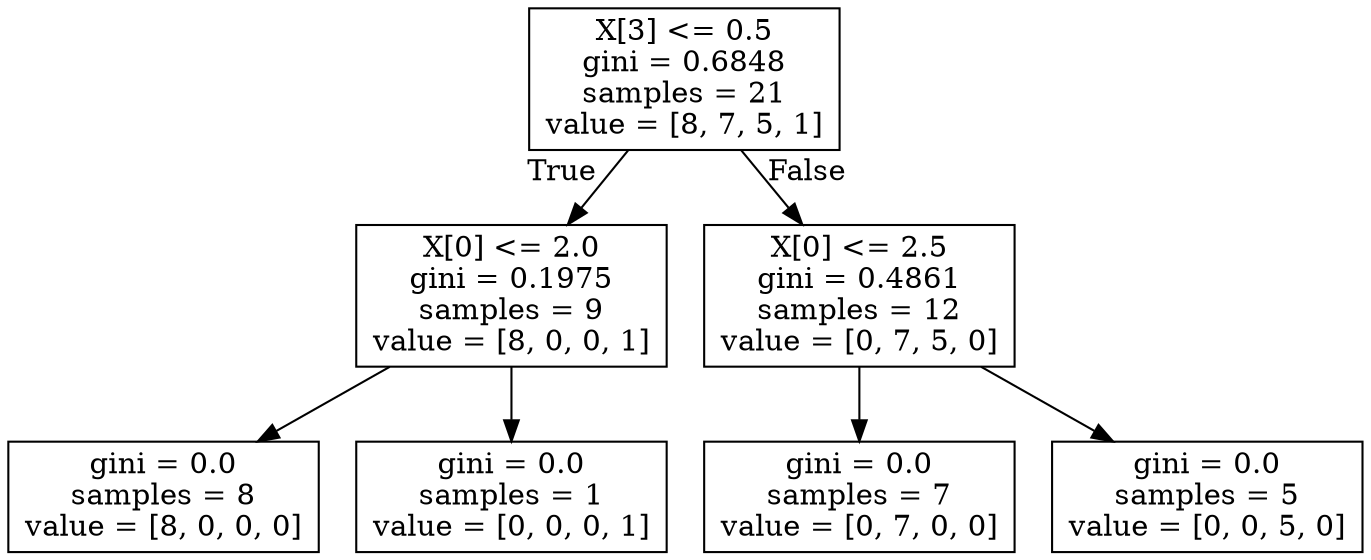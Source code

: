 digraph Tree {
node [shape=box] ;
0 [label="X[3] <= 0.5\ngini = 0.6848\nsamples = 21\nvalue = [8, 7, 5, 1]"] ;
1 [label="X[0] <= 2.0\ngini = 0.1975\nsamples = 9\nvalue = [8, 0, 0, 1]"] ;
0 -> 1 [labeldistance=2.5, labelangle=45, headlabel="True"] ;
2 [label="gini = 0.0\nsamples = 8\nvalue = [8, 0, 0, 0]"] ;
1 -> 2 ;
3 [label="gini = 0.0\nsamples = 1\nvalue = [0, 0, 0, 1]"] ;
1 -> 3 ;
4 [label="X[0] <= 2.5\ngini = 0.4861\nsamples = 12\nvalue = [0, 7, 5, 0]"] ;
0 -> 4 [labeldistance=2.5, labelangle=-45, headlabel="False"] ;
5 [label="gini = 0.0\nsamples = 7\nvalue = [0, 7, 0, 0]"] ;
4 -> 5 ;
6 [label="gini = 0.0\nsamples = 5\nvalue = [0, 0, 5, 0]"] ;
4 -> 6 ;
}
